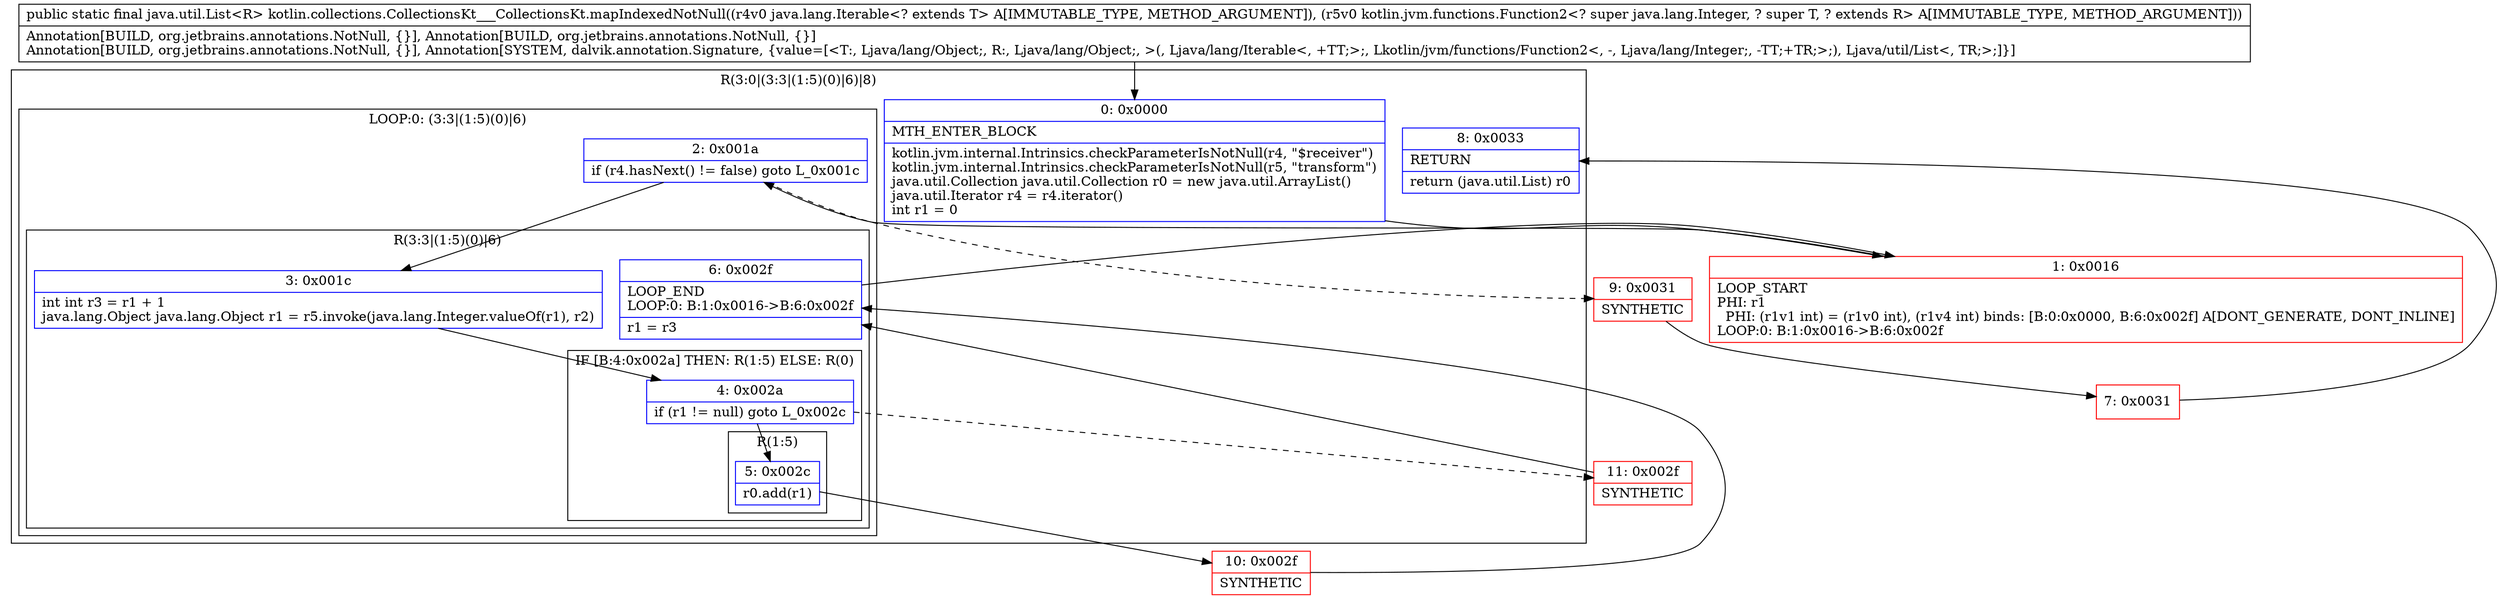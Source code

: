 digraph "CFG forkotlin.collections.CollectionsKt___CollectionsKt.mapIndexedNotNull(Ljava\/lang\/Iterable;Lkotlin\/jvm\/functions\/Function2;)Ljava\/util\/List;" {
subgraph cluster_Region_1865483127 {
label = "R(3:0|(3:3|(1:5)(0)|6)|8)";
node [shape=record,color=blue];
Node_0 [shape=record,label="{0\:\ 0x0000|MTH_ENTER_BLOCK\l|kotlin.jvm.internal.Intrinsics.checkParameterIsNotNull(r4, \"$receiver\")\lkotlin.jvm.internal.Intrinsics.checkParameterIsNotNull(r5, \"transform\")\ljava.util.Collection java.util.Collection r0 = new java.util.ArrayList()\ljava.util.Iterator r4 = r4.iterator()\lint r1 = 0\l}"];
subgraph cluster_LoopRegion_719529851 {
label = "LOOP:0: (3:3|(1:5)(0)|6)";
node [shape=record,color=blue];
Node_2 [shape=record,label="{2\:\ 0x001a|if (r4.hasNext() != false) goto L_0x001c\l}"];
subgraph cluster_Region_522125321 {
label = "R(3:3|(1:5)(0)|6)";
node [shape=record,color=blue];
Node_3 [shape=record,label="{3\:\ 0x001c|int int r3 = r1 + 1\ljava.lang.Object java.lang.Object r1 = r5.invoke(java.lang.Integer.valueOf(r1), r2)\l}"];
subgraph cluster_IfRegion_2109643042 {
label = "IF [B:4:0x002a] THEN: R(1:5) ELSE: R(0)";
node [shape=record,color=blue];
Node_4 [shape=record,label="{4\:\ 0x002a|if (r1 != null) goto L_0x002c\l}"];
subgraph cluster_Region_1413833418 {
label = "R(1:5)";
node [shape=record,color=blue];
Node_5 [shape=record,label="{5\:\ 0x002c|r0.add(r1)\l}"];
}
subgraph cluster_Region_1353568343 {
label = "R(0)";
node [shape=record,color=blue];
}
}
Node_6 [shape=record,label="{6\:\ 0x002f|LOOP_END\lLOOP:0: B:1:0x0016\-\>B:6:0x002f\l|r1 = r3\l}"];
}
}
Node_8 [shape=record,label="{8\:\ 0x0033|RETURN\l|return (java.util.List) r0\l}"];
}
Node_1 [shape=record,color=red,label="{1\:\ 0x0016|LOOP_START\lPHI: r1 \l  PHI: (r1v1 int) = (r1v0 int), (r1v4 int) binds: [B:0:0x0000, B:6:0x002f] A[DONT_GENERATE, DONT_INLINE]\lLOOP:0: B:1:0x0016\-\>B:6:0x002f\l}"];
Node_7 [shape=record,color=red,label="{7\:\ 0x0031}"];
Node_9 [shape=record,color=red,label="{9\:\ 0x0031|SYNTHETIC\l}"];
Node_10 [shape=record,color=red,label="{10\:\ 0x002f|SYNTHETIC\l}"];
Node_11 [shape=record,color=red,label="{11\:\ 0x002f|SYNTHETIC\l}"];
MethodNode[shape=record,label="{public static final java.util.List\<R\> kotlin.collections.CollectionsKt___CollectionsKt.mapIndexedNotNull((r4v0 java.lang.Iterable\<? extends T\> A[IMMUTABLE_TYPE, METHOD_ARGUMENT]), (r5v0 kotlin.jvm.functions.Function2\<? super java.lang.Integer, ? super T, ? extends R\> A[IMMUTABLE_TYPE, METHOD_ARGUMENT]))  | Annotation[BUILD, org.jetbrains.annotations.NotNull, \{\}], Annotation[BUILD, org.jetbrains.annotations.NotNull, \{\}]\lAnnotation[BUILD, org.jetbrains.annotations.NotNull, \{\}], Annotation[SYSTEM, dalvik.annotation.Signature, \{value=[\<T:, Ljava\/lang\/Object;, R:, Ljava\/lang\/Object;, \>(, Ljava\/lang\/Iterable\<, +TT;\>;, Lkotlin\/jvm\/functions\/Function2\<, \-, Ljava\/lang\/Integer;, \-TT;+TR;\>;), Ljava\/util\/List\<, TR;\>;]\}]\l}"];
MethodNode -> Node_0;
Node_0 -> Node_1;
Node_2 -> Node_3;
Node_2 -> Node_9[style=dashed];
Node_3 -> Node_4;
Node_4 -> Node_5;
Node_4 -> Node_11[style=dashed];
Node_5 -> Node_10;
Node_6 -> Node_1;
Node_1 -> Node_2;
Node_7 -> Node_8;
Node_9 -> Node_7;
Node_10 -> Node_6;
Node_11 -> Node_6;
}

